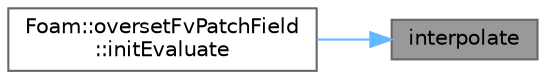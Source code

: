 digraph "interpolate"
{
 // LATEX_PDF_SIZE
  bgcolor="transparent";
  edge [fontname=Helvetica,fontsize=10,labelfontname=Helvetica,labelfontsize=10];
  node [fontname=Helvetica,fontsize=10,shape=box,height=0.2,width=0.4];
  rankdir="RL";
  Node1 [id="Node000001",label="interpolate",height=0.2,width=0.4,color="gray40", fillcolor="grey60", style="filled", fontcolor="black",tooltip=" "];
  Node1 -> Node2 [id="edge1_Node000001_Node000002",dir="back",color="steelblue1",style="solid",tooltip=" "];
  Node2 [id="Node000002",label="Foam::oversetFvPatchField\l::initEvaluate",height=0.2,width=0.4,color="grey40", fillcolor="white", style="filled",URL="$classFoam_1_1oversetFvPatchField.html#a65e53e9af7fa5ef0659db31b6d0763b0",tooltip=" "];
}

